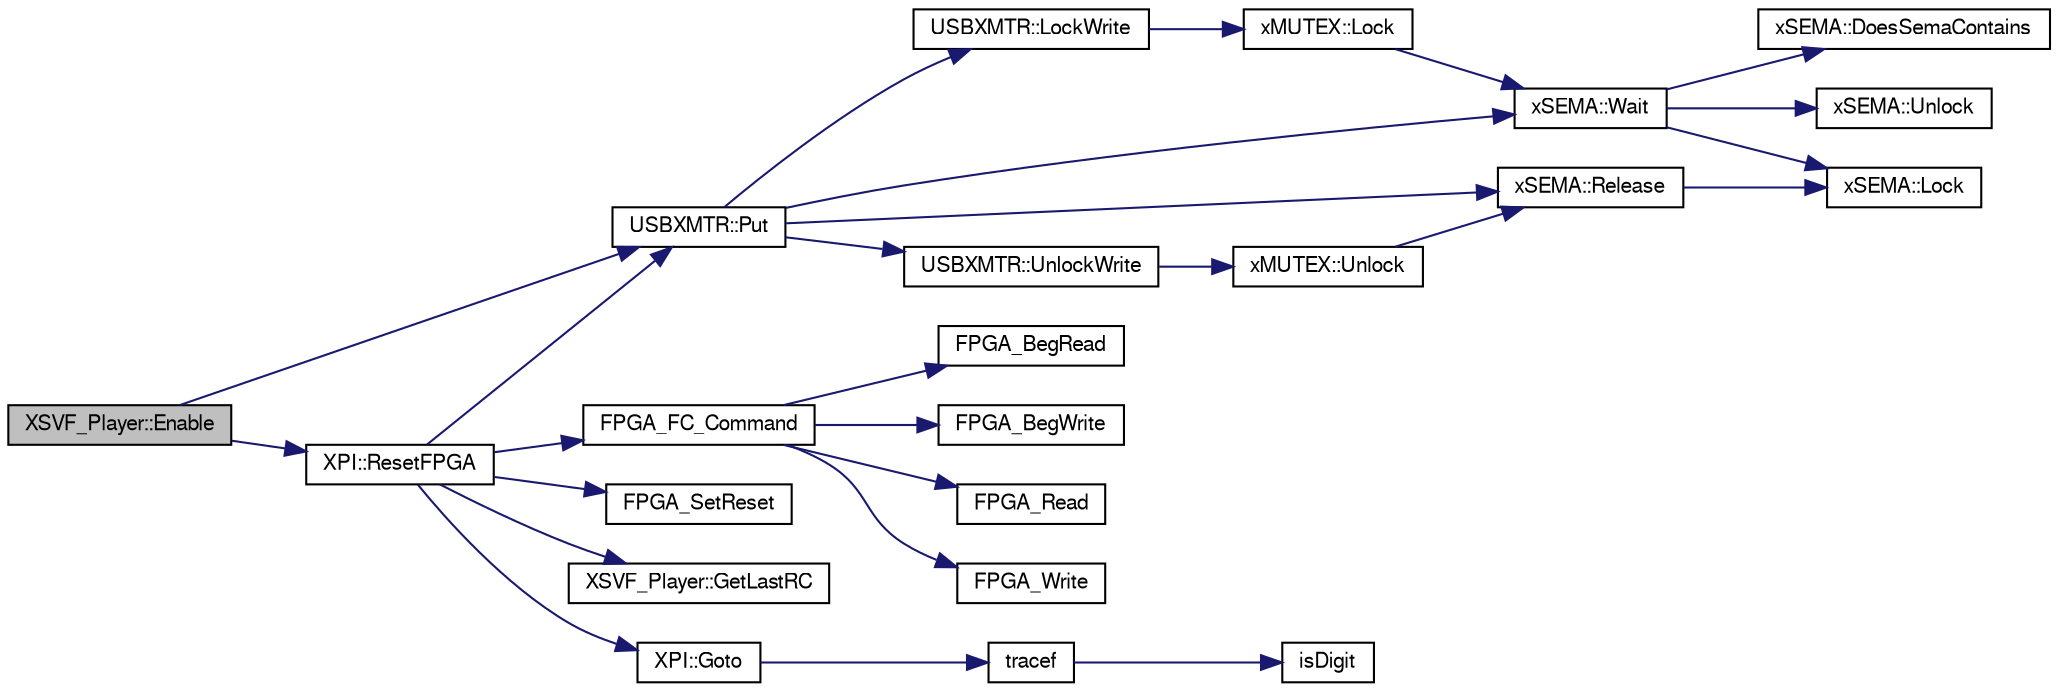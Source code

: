 digraph G
{
  bgcolor="transparent";
  edge [fontname="FreeSans",fontsize=10,labelfontname="FreeSans",labelfontsize=10];
  node [fontname="FreeSans",fontsize=10,shape=record];
  rankdir=LR;
  Node1 [label="XSVF_Player::Enable",height=0.2,width=0.4,color="black", fillcolor="grey75", style="filled" fontcolor="black"];
  Node1 -> Node2 [color="midnightblue",fontsize=10,style="solid",fontname="FreeSans"];
  Node2 [label="USBXMTR::Put",height=0.2,width=0.4,color="black",URL="$class_u_s_b_x_m_t_r.html#149d280fef7548a52d67fcb5c5ac3ea6"];
  Node2 -> Node3 [color="midnightblue",fontsize=10,style="solid",fontname="FreeSans"];
  Node3 [label="USBXMTR::LockWrite",height=0.2,width=0.4,color="black",URL="$class_u_s_b_x_m_t_r.html#70384f142454df09c3600680cff40274"];
  Node3 -> Node4 [color="midnightblue",fontsize=10,style="solid",fontname="FreeSans"];
  Node4 [label="xMUTEX::Lock",height=0.2,width=0.4,color="black",URL="$classx_m_u_t_e_x.html#529d57424fe4f58d9a13dea66e40ecfa"];
  Node4 -> Node5 [color="midnightblue",fontsize=10,style="solid",fontname="FreeSans"];
  Node5 [label="xSEMA::Wait",height=0.2,width=0.4,color="black",URL="$classx_s_e_m_a.html#d398bc33f1c28f28c33ce1796b0e4ca7"];
  Node5 -> Node6 [color="midnightblue",fontsize=10,style="solid",fontname="FreeSans"];
  Node6 [label="xSEMA::DoesSemaContains",height=0.2,width=0.4,color="black",URL="$classx_s_e_m_a.html#b04acaa143ecfad200784197b075a8a8"];
  Node5 -> Node7 [color="midnightblue",fontsize=10,style="solid",fontname="FreeSans"];
  Node7 [label="xSEMA::Lock",height=0.2,width=0.4,color="black",URL="$classx_s_e_m_a.html#f672373f4e74bc17689036721587a6f1"];
  Node5 -> Node8 [color="midnightblue",fontsize=10,style="solid",fontname="FreeSans"];
  Node8 [label="xSEMA::Unlock",height=0.2,width=0.4,color="black",URL="$classx_s_e_m_a.html#b2457b1a08f5ef2bc40524d0e2c306bc"];
  Node2 -> Node9 [color="midnightblue",fontsize=10,style="solid",fontname="FreeSans"];
  Node9 [label="xSEMA::Release",height=0.2,width=0.4,color="black",URL="$classx_s_e_m_a.html#21e114e5918da00fc1d5ce9b285f5e2b"];
  Node9 -> Node7 [color="midnightblue",fontsize=10,style="solid",fontname="FreeSans"];
  Node2 -> Node10 [color="midnightblue",fontsize=10,style="solid",fontname="FreeSans"];
  Node10 [label="USBXMTR::UnlockWrite",height=0.2,width=0.4,color="black",URL="$class_u_s_b_x_m_t_r.html#421fa0d0a2a7d807d6d9c84b6e0304f8"];
  Node10 -> Node11 [color="midnightblue",fontsize=10,style="solid",fontname="FreeSans"];
  Node11 [label="xMUTEX::Unlock",height=0.2,width=0.4,color="black",URL="$classx_m_u_t_e_x.html#5f693de60fd054e78ef201118bc54a5f"];
  Node11 -> Node9 [color="midnightblue",fontsize=10,style="solid",fontname="FreeSans"];
  Node2 -> Node5 [color="midnightblue",fontsize=10,style="solid",fontname="FreeSans"];
  Node1 -> Node12 [color="midnightblue",fontsize=10,style="solid",fontname="FreeSans"];
  Node12 [label="XPI::ResetFPGA",height=0.2,width=0.4,color="black",URL="$class_x_p_i.html#5c51dda2c789ed0f0eec401f80d92c31"];
  Node12 -> Node13 [color="midnightblue",fontsize=10,style="solid",fontname="FreeSans"];
  Node13 [label="FPGA_FC_Command",height=0.2,width=0.4,color="black",URL="$fpga_8cpp.html#6ec2141bcc427ee6a3c18bdb187846d3"];
  Node13 -> Node14 [color="midnightblue",fontsize=10,style="solid",fontname="FreeSans"];
  Node14 [label="FPGA_BegRead",height=0.2,width=0.4,color="black",URL="$fpga_8hpp.html#a8775c4c73cdae748f93af04e87e6792"];
  Node13 -> Node15 [color="midnightblue",fontsize=10,style="solid",fontname="FreeSans"];
  Node15 [label="FPGA_BegWrite",height=0.2,width=0.4,color="black",URL="$fpga_8hpp.html#1b6789ce8965ccb307d548636d964939"];
  Node13 -> Node16 [color="midnightblue",fontsize=10,style="solid",fontname="FreeSans"];
  Node16 [label="FPGA_Read",height=0.2,width=0.4,color="black",URL="$fpga_8hpp.html#fed2dfd736eb1be0b2a3f10e7a284ba6"];
  Node13 -> Node17 [color="midnightblue",fontsize=10,style="solid",fontname="FreeSans"];
  Node17 [label="FPGA_Write",height=0.2,width=0.4,color="black",URL="$fpga_8hpp.html#8ecf613d5fe1af87d8cd076e4d33868b"];
  Node12 -> Node18 [color="midnightblue",fontsize=10,style="solid",fontname="FreeSans"];
  Node18 [label="FPGA_SetReset",height=0.2,width=0.4,color="black",URL="$fpga_8hpp.html#cac79b5f043fff8ed106d7dd5307f4cd"];
  Node12 -> Node19 [color="midnightblue",fontsize=10,style="solid",fontname="FreeSans"];
  Node19 [label="XSVF_Player::GetLastRC",height=0.2,width=0.4,color="black",URL="$class_x_s_v_f___player.html#6fa3bf4ec56d838ad09c3f0e43a8342e"];
  Node12 -> Node20 [color="midnightblue",fontsize=10,style="solid",fontname="FreeSans"];
  Node20 [label="XPI::Goto",height=0.2,width=0.4,color="black",URL="$class_x_p_i.html#7aeb6f74261e180bbdb8de6923dbd81f"];
  Node20 -> Node21 [color="midnightblue",fontsize=10,style="solid",fontname="FreeSans"];
  Node21 [label="tracef",height=0.2,width=0.4,color="black",URL="$trace_8h.html#a992713b67dd2ec12eddb0ca609e13ab"];
  Node21 -> Node22 [color="midnightblue",fontsize=10,style="solid",fontname="FreeSans"];
  Node22 [label="isDigit",height=0.2,width=0.4,color="black",URL="$stdio_8cpp.html#6dc444c99c5adf684e2e9ac2a85d71d0"];
  Node12 -> Node2 [color="midnightblue",fontsize=10,style="solid",fontname="FreeSans"];
}
